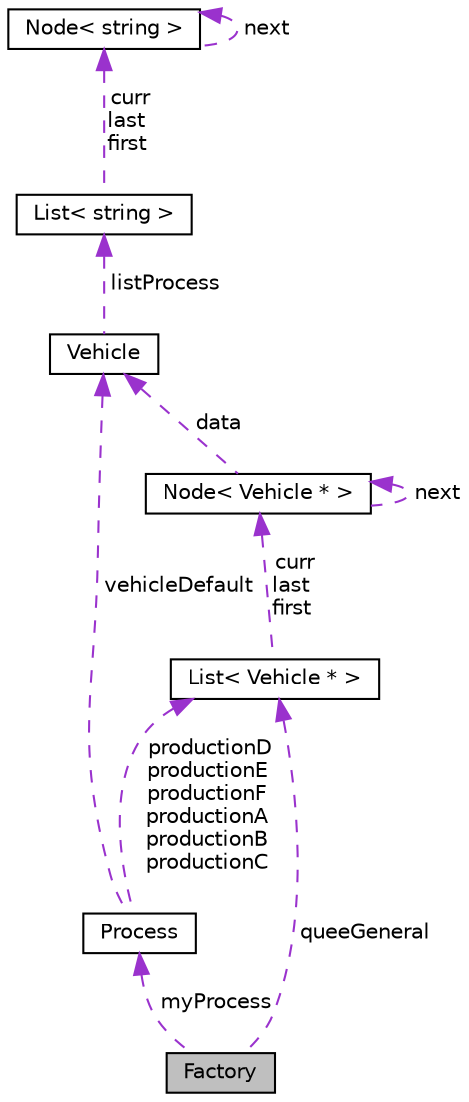 digraph "Factory"
{
 // LATEX_PDF_SIZE
  edge [fontname="Helvetica",fontsize="10",labelfontname="Helvetica",labelfontsize="10"];
  node [fontname="Helvetica",fontsize="10",shape=record];
  Node1 [label="Factory",height=0.2,width=0.4,color="black", fillcolor="grey75", style="filled", fontcolor="black",tooltip=" "];
  Node2 -> Node1 [dir="back",color="darkorchid3",fontsize="10",style="dashed",label=" myProcess" ,fontname="Helvetica"];
  Node2 [label="Process",height=0.2,width=0.4,color="black", fillcolor="white", style="filled",URL="$class_process.html",tooltip=" "];
  Node3 -> Node2 [dir="back",color="darkorchid3",fontsize="10",style="dashed",label=" vehicleDefault" ,fontname="Helvetica"];
  Node3 [label="Vehicle",height=0.2,width=0.4,color="black", fillcolor="white", style="filled",URL="$class_vehicle.html",tooltip=" "];
  Node4 -> Node3 [dir="back",color="darkorchid3",fontsize="10",style="dashed",label=" listProcess" ,fontname="Helvetica"];
  Node4 [label="List\< string \>",height=0.2,width=0.4,color="black", fillcolor="white", style="filled",URL="$class_list.html",tooltip=" "];
  Node5 -> Node4 [dir="back",color="darkorchid3",fontsize="10",style="dashed",label=" curr\nlast\nfirst" ,fontname="Helvetica"];
  Node5 [label="Node\< string \>",height=0.2,width=0.4,color="black", fillcolor="white", style="filled",URL="$class_node.html",tooltip=" "];
  Node5 -> Node5 [dir="back",color="darkorchid3",fontsize="10",style="dashed",label=" next" ,fontname="Helvetica"];
  Node6 -> Node2 [dir="back",color="darkorchid3",fontsize="10",style="dashed",label=" productionD\nproductionE\nproductionF\nproductionA\nproductionB\nproductionC" ,fontname="Helvetica"];
  Node6 [label="List\< Vehicle * \>",height=0.2,width=0.4,color="black", fillcolor="white", style="filled",URL="$class_list.html",tooltip=" "];
  Node7 -> Node6 [dir="back",color="darkorchid3",fontsize="10",style="dashed",label=" curr\nlast\nfirst" ,fontname="Helvetica"];
  Node7 [label="Node\< Vehicle * \>",height=0.2,width=0.4,color="black", fillcolor="white", style="filled",URL="$class_node.html",tooltip=" "];
  Node3 -> Node7 [dir="back",color="darkorchid3",fontsize="10",style="dashed",label=" data" ,fontname="Helvetica"];
  Node7 -> Node7 [dir="back",color="darkorchid3",fontsize="10",style="dashed",label=" next" ,fontname="Helvetica"];
  Node6 -> Node1 [dir="back",color="darkorchid3",fontsize="10",style="dashed",label=" queeGeneral" ,fontname="Helvetica"];
}
